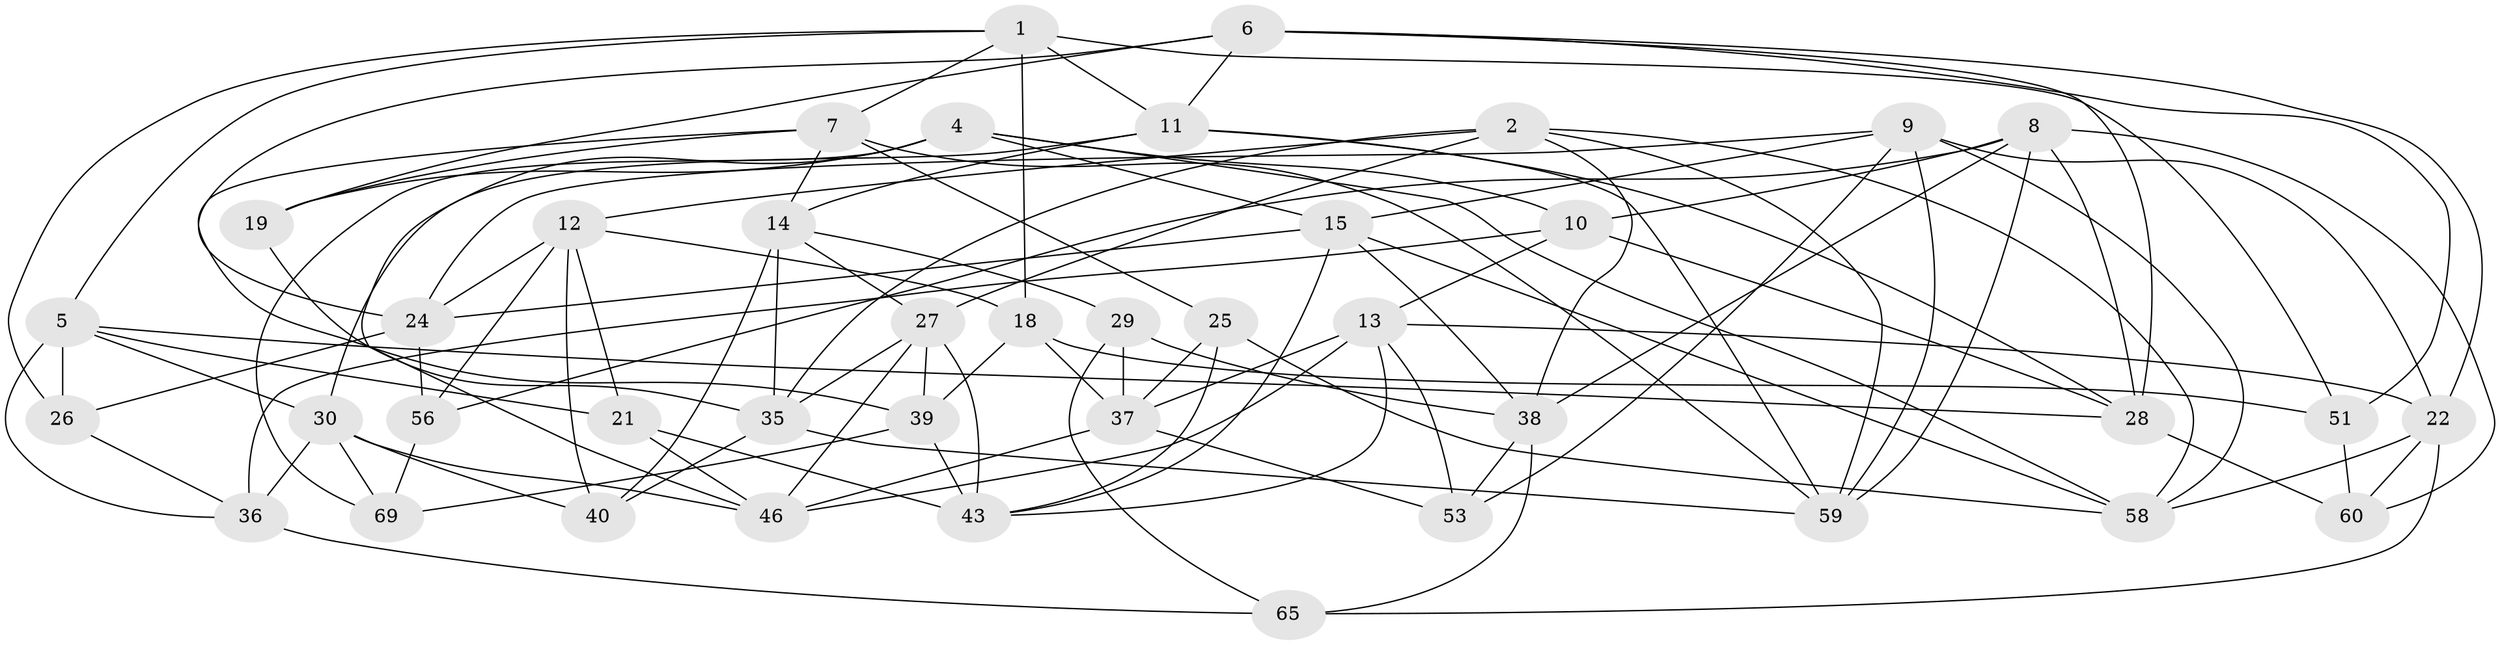 // Generated by graph-tools (version 1.1) at 2025/52/02/27/25 19:52:30]
// undirected, 41 vertices, 109 edges
graph export_dot {
graph [start="1"]
  node [color=gray90,style=filled];
  1 [super="+68"];
  2 [super="+3"];
  4 [super="+52"];
  5 [super="+17"];
  6 [super="+49"];
  7 [super="+16"];
  8 [super="+45"];
  9 [super="+61"];
  10 [super="+55"];
  11 [super="+57"];
  12 [super="+33"];
  13 [super="+20"];
  14 [super="+41"];
  15 [super="+50"];
  18 [super="+23"];
  19;
  21;
  22 [super="+32"];
  24 [super="+31"];
  25;
  26;
  27 [super="+34"];
  28 [super="+64"];
  29;
  30 [super="+62"];
  35 [super="+70"];
  36 [super="+44"];
  37 [super="+42"];
  38 [super="+67"];
  39 [super="+47"];
  40;
  43 [super="+48"];
  46 [super="+54"];
  51;
  53;
  56;
  58 [super="+63"];
  59 [super="+66"];
  60;
  65;
  69;
  1 -- 7;
  1 -- 26;
  1 -- 11;
  1 -- 18;
  1 -- 51;
  1 -- 5;
  2 -- 59;
  2 -- 27;
  2 -- 12;
  2 -- 35;
  2 -- 58;
  2 -- 38;
  4 -- 58;
  4 -- 46;
  4 -- 19;
  4 -- 10;
  4 -- 69;
  4 -- 15;
  5 -- 26;
  5 -- 21;
  5 -- 28;
  5 -- 36;
  5 -- 30;
  6 -- 28;
  6 -- 11;
  6 -- 51;
  6 -- 19;
  6 -- 24;
  6 -- 22;
  7 -- 19;
  7 -- 59;
  7 -- 25;
  7 -- 39;
  7 -- 14;
  8 -- 28;
  8 -- 10;
  8 -- 56;
  8 -- 60;
  8 -- 38;
  8 -- 59;
  9 -- 58;
  9 -- 53;
  9 -- 24;
  9 -- 22;
  9 -- 15;
  9 -- 59;
  10 -- 36 [weight=2];
  10 -- 28;
  10 -- 13;
  11 -- 59;
  11 -- 28;
  11 -- 30;
  11 -- 14;
  12 -- 56;
  12 -- 18;
  12 -- 24;
  12 -- 40;
  12 -- 21;
  13 -- 37;
  13 -- 53;
  13 -- 43;
  13 -- 22;
  13 -- 46;
  14 -- 40;
  14 -- 27;
  14 -- 29;
  14 -- 35;
  15 -- 58;
  15 -- 24;
  15 -- 43;
  15 -- 38;
  18 -- 39 [weight=2];
  18 -- 51;
  18 -- 37;
  19 -- 35;
  21 -- 43;
  21 -- 46;
  22 -- 65;
  22 -- 60;
  22 -- 58;
  24 -- 56;
  24 -- 26;
  25 -- 43;
  25 -- 58;
  25 -- 37;
  26 -- 36;
  27 -- 35;
  27 -- 43;
  27 -- 46;
  27 -- 39;
  28 -- 60;
  29 -- 65;
  29 -- 38;
  29 -- 37;
  30 -- 40;
  30 -- 46;
  30 -- 69;
  30 -- 36;
  35 -- 40;
  35 -- 59;
  36 -- 65;
  37 -- 46;
  37 -- 53;
  38 -- 65;
  38 -- 53;
  39 -- 43;
  39 -- 69;
  51 -- 60;
  56 -- 69;
}
